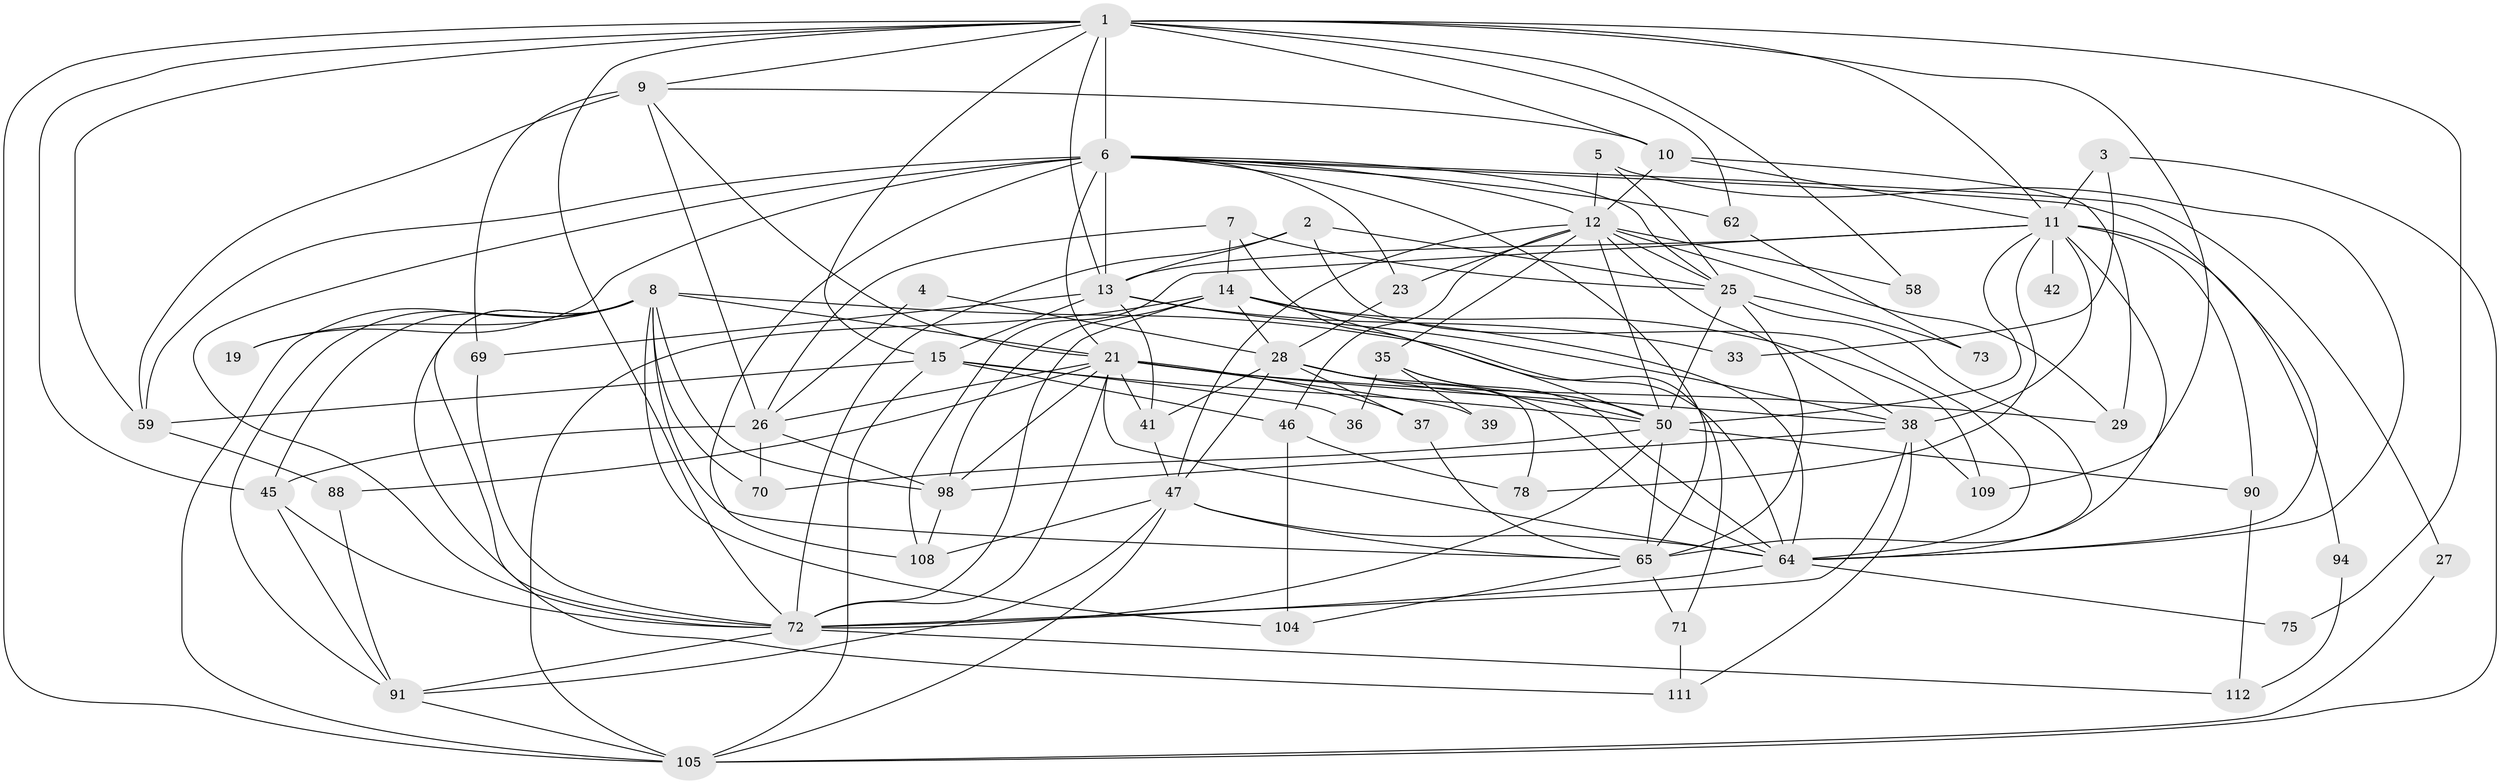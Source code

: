 // original degree distribution, {4: 0.27350427350427353, 3: 0.28205128205128205, 2: 0.13675213675213677, 5: 0.15384615384615385, 6: 0.09401709401709402, 7: 0.042735042735042736, 8: 0.008547008547008548, 10: 0.008547008547008548}
// Generated by graph-tools (version 1.1) at 2025/15/03/09/25 04:15:07]
// undirected, 58 vertices, 161 edges
graph export_dot {
graph [start="1"]
  node [color=gray90,style=filled];
  1 [super="+67+97+63"];
  2 [super="+51"];
  3;
  4;
  5;
  6 [super="+66+18+20"];
  7;
  8 [super="+22+16+34"];
  9 [super="+40"];
  10 [super="+110"];
  11 [super="+53+17"];
  12 [super="+61+24"];
  13 [super="+57+48"];
  14 [super="+49"];
  15 [super="+83"];
  19;
  21 [super="+106+95+31"];
  23;
  25 [super="+32"];
  26 [super="+76+77"];
  27;
  28 [super="+30+44"];
  29;
  33;
  35;
  36;
  37;
  38 [super="+81"];
  39;
  41 [super="+56+68"];
  42;
  45 [super="+60"];
  46;
  47 [super="+54"];
  50 [super="+55"];
  58;
  59 [super="+86"];
  62;
  64 [super="+74+103"];
  65 [super="+84"];
  69;
  70;
  71;
  72 [super="+87+92"];
  73;
  75;
  78;
  88;
  90;
  91;
  94;
  98 [super="+101"];
  104;
  105 [super="+115"];
  108;
  109;
  111;
  112;
  1 -- 105;
  1 -- 75;
  1 -- 11;
  1 -- 62;
  1 -- 6 [weight=2];
  1 -- 58;
  1 -- 10;
  1 -- 45;
  1 -- 109;
  1 -- 59;
  1 -- 13;
  1 -- 9;
  1 -- 15;
  1 -- 72;
  2 -- 25;
  2 -- 13;
  2 -- 64;
  2 -- 72;
  3 -- 105;
  3 -- 33;
  3 -- 11;
  4 -- 26;
  4 -- 28;
  5 -- 64;
  5 -- 25;
  5 -- 12;
  6 -- 12;
  6 -- 65;
  6 -- 19 [weight=2];
  6 -- 23 [weight=2];
  6 -- 13 [weight=2];
  6 -- 62;
  6 -- 59;
  6 -- 72;
  6 -- 64;
  6 -- 108;
  6 -- 21;
  6 -- 25;
  6 -- 27;
  7 -- 50;
  7 -- 25;
  7 -- 14;
  7 -- 26;
  8 -- 19 [weight=2];
  8 -- 70;
  8 -- 91;
  8 -- 111;
  8 -- 65;
  8 -- 104;
  8 -- 21;
  8 -- 98;
  8 -- 64;
  8 -- 45 [weight=2];
  8 -- 105;
  8 -- 72;
  9 -- 69;
  9 -- 59;
  9 -- 21;
  9 -- 26;
  9 -- 10;
  10 -- 29;
  10 -- 11;
  10 -- 12;
  11 -- 42 [weight=2];
  11 -- 90 [weight=2];
  11 -- 108;
  11 -- 94;
  11 -- 65;
  11 -- 38;
  11 -- 13;
  11 -- 78;
  11 -- 50;
  12 -- 38;
  12 -- 50 [weight=2];
  12 -- 29;
  12 -- 23;
  12 -- 25;
  12 -- 58;
  12 -- 46;
  12 -- 35;
  12 -- 47;
  13 -- 33;
  13 -- 69;
  13 -- 38;
  13 -- 41;
  13 -- 15;
  14 -- 28;
  14 -- 64;
  14 -- 98;
  14 -- 71;
  14 -- 72;
  14 -- 109;
  14 -- 105;
  15 -- 50;
  15 -- 105;
  15 -- 36;
  15 -- 59;
  15 -- 46;
  21 -- 41;
  21 -- 38;
  21 -- 37;
  21 -- 39;
  21 -- 88;
  21 -- 29;
  21 -- 98;
  21 -- 64;
  21 -- 26;
  21 -- 72;
  23 -- 28;
  25 -- 64;
  25 -- 65;
  25 -- 73;
  25 -- 50;
  26 -- 98;
  26 -- 70;
  26 -- 45;
  27 -- 105;
  28 -- 64 [weight=2];
  28 -- 37;
  28 -- 50;
  28 -- 78;
  28 -- 47;
  28 -- 41;
  35 -- 36;
  35 -- 39;
  35 -- 64;
  35 -- 50;
  37 -- 65;
  38 -- 111;
  38 -- 109;
  38 -- 98;
  38 -- 72;
  41 -- 47;
  45 -- 91;
  45 -- 72;
  46 -- 104;
  46 -- 78;
  47 -- 108;
  47 -- 65;
  47 -- 64;
  47 -- 105;
  47 -- 91;
  50 -- 90;
  50 -- 65;
  50 -- 70;
  50 -- 72;
  59 -- 88;
  62 -- 73;
  64 -- 72;
  64 -- 75;
  65 -- 71;
  65 -- 104;
  69 -- 72;
  71 -- 111;
  72 -- 91;
  72 -- 112;
  88 -- 91;
  90 -- 112;
  91 -- 105;
  94 -- 112;
  98 -- 108;
}
